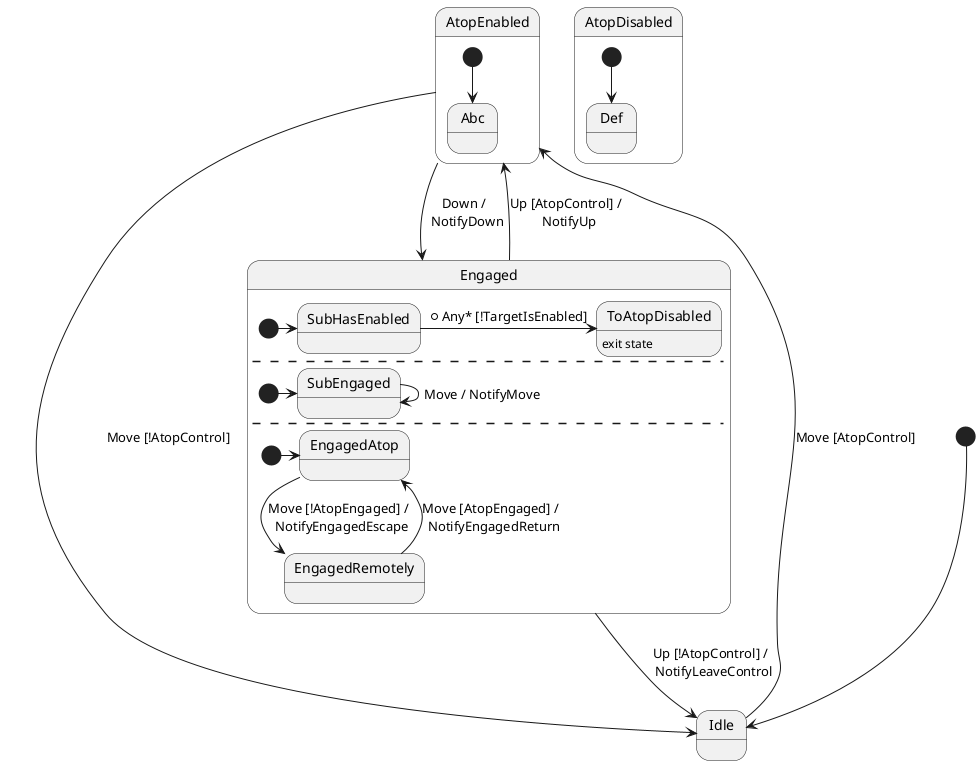 @startuml

[*] --> Idle

AtopEnabled --> Engaged: Down / \n NotifyDown

AtopEnabled -> Idle: Move [!AtopControl]

Idle -> AtopEnabled: Move [AtopControl]

state AtopEnabled {
    [*] --> Abc
}

state AtopDisabled {
    [*] --> Def
}

Engaged --> Idle: Up [!AtopControl] / \n NotifyLeaveControl
Engaged --> AtopEnabled: Up [AtopControl] / \n NotifyUp

state Engaged {
    [*] -> SubHasEnabled
    
    SubHasEnabled -> ToAtopDisabled: *Any* [!TargetIsEnabled]

    state ToAtopDisabled: exit state

    --

    [*] -> SubEngaged

    SubEngaged --> SubEngaged: Move / NotifyMove
    --
    [*] -> EngagedAtop
    EngagedAtop --> EngagedRemotely: Move [!AtopEngaged] / \n NotifyEngagedEscape

    EngagedRemotely -> EngagedAtop: Move [AtopEngaged] / \n NotifyEngagedReturn

}

@enduml